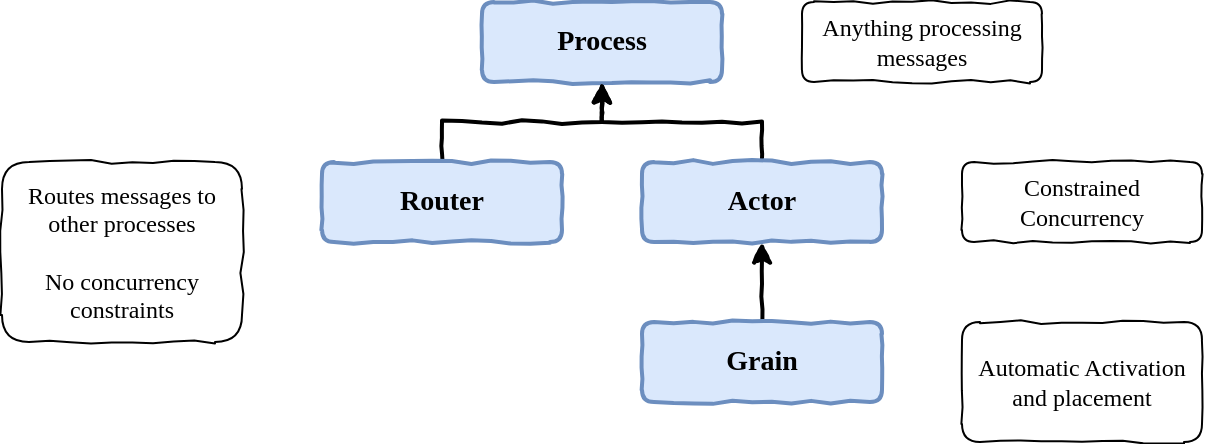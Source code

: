 <mxfile userAgent="Mozilla/5.0 (Windows NT 10.0; Win64; x64) AppleWebKit/537.36 (KHTML, like Gecko) Chrome/55.0.288.87 Safari/537.36" version="6.0.2.8" editor="www.draw.io" type="device"><diagram name="Page-1"><mxGraphModel dx="1046" dy="628" grid="1" gridSize="10" guides="1" tooltips="1" connect="1" arrows="1" fold="1" page="1" pageScale="1" pageWidth="826" pageHeight="1169" background="#ffffff" math="0" shadow="0"><root><mxCell id="0"/><mxCell id="1" parent="0"/><mxCell id="2" value="&lt;div style=&quot;text-align: center&quot;&gt;&lt;b&gt;&lt;font face=&quot;Comic Sans MS&quot; style=&quot;font-size: 14px&quot;&gt;Process&lt;/font&gt;&lt;/b&gt;&lt;/div&gt;" style="rounded=1;whiteSpace=wrap;html=1;shadow=0;comic=1;strokeWidth=2;fillColor=#dae8fc;fontFamily=Verdana;align=center;strokeColor=#6c8ebf;" vertex="1" parent="1"><mxGeometry x="280" y="160" width="120" height="40" as="geometry"/></mxCell><mxCell id="7" style="edgeStyle=orthogonalEdgeStyle;rounded=0;comic=1;html=1;exitX=0.5;exitY=0;entryX=0.5;entryY=1;startArrow=none;startFill=0;jettySize=auto;orthogonalLoop=1;strokeWidth=2;fontFamily=Verdana;" edge="1" parent="1" source="4" target="2"><mxGeometry relative="1" as="geometry"/></mxCell><mxCell id="4" value="&lt;div style=&quot;text-align: center&quot;&gt;&lt;b&gt;&lt;font face=&quot;Comic Sans MS&quot; style=&quot;font-size: 14px&quot;&gt;Actor&lt;/font&gt;&lt;/b&gt;&lt;/div&gt;" style="rounded=1;whiteSpace=wrap;html=1;shadow=0;comic=1;strokeWidth=2;fillColor=#dae8fc;fontFamily=Verdana;align=center;strokeColor=#6c8ebf;" vertex="1" parent="1"><mxGeometry x="360" y="240" width="120" height="40" as="geometry"/></mxCell><mxCell id="6" style="edgeStyle=orthogonalEdgeStyle;rounded=0;comic=1;html=1;exitX=0.5;exitY=0;entryX=0.5;entryY=1;startArrow=none;startFill=0;jettySize=auto;orthogonalLoop=1;strokeWidth=2;fontFamily=Verdana;" edge="1" parent="1" source="5" target="2"><mxGeometry relative="1" as="geometry"><Array as="points"><mxPoint x="260" y="220"/><mxPoint x="340" y="220"/></Array></mxGeometry></mxCell><mxCell id="5" value="&lt;div style=&quot;text-align: center&quot;&gt;&lt;b&gt;&lt;font face=&quot;Comic Sans MS&quot; style=&quot;font-size: 14px&quot;&gt;Router&lt;/font&gt;&lt;/b&gt;&lt;/div&gt;" style="rounded=1;whiteSpace=wrap;html=1;shadow=0;comic=1;strokeWidth=2;fillColor=#dae8fc;fontFamily=Verdana;align=center;strokeColor=#6c8ebf;" vertex="1" parent="1"><mxGeometry x="200" y="240" width="120" height="40" as="geometry"/></mxCell><mxCell id="9" style="edgeStyle=orthogonalEdgeStyle;rounded=0;comic=1;html=1;exitX=0.5;exitY=0;entryX=0.5;entryY=1;startArrow=none;startFill=0;jettySize=auto;orthogonalLoop=1;strokeWidth=2;fontFamily=Verdana;" edge="1" parent="1" source="8" target="4"><mxGeometry relative="1" as="geometry"/></mxCell><mxCell id="8" value="&lt;div style=&quot;text-align: center&quot;&gt;&lt;b&gt;&lt;font face=&quot;Comic Sans MS&quot; style=&quot;font-size: 14px&quot;&gt;Grain&lt;/font&gt;&lt;/b&gt;&lt;/div&gt;" style="rounded=1;whiteSpace=wrap;html=1;shadow=0;comic=1;strokeWidth=2;fillColor=#dae8fc;fontFamily=Verdana;align=center;strokeColor=#6c8ebf;" vertex="1" parent="1"><mxGeometry x="360" y="320" width="120" height="40" as="geometry"/></mxCell><mxCell id="16" value="Automatic Activation and placement" style="whiteSpace=wrap;html=1;rounded=1;shadow=0;comic=1;strokeWidth=1;fillColor=#ffffff;fontFamily=Comic Sans MS;align=center;" vertex="1" parent="1"><mxGeometry x="520" y="320" width="120" height="60" as="geometry"/></mxCell><mxCell id="17" value="Constrained Concurrency" style="whiteSpace=wrap;html=1;rounded=1;shadow=0;comic=1;strokeWidth=1;fillColor=#ffffff;fontFamily=Comic Sans MS;align=center;" vertex="1" parent="1"><mxGeometry x="520" y="240" width="120" height="40" as="geometry"/></mxCell><mxCell id="18" value="Anything processing messages" style="whiteSpace=wrap;html=1;rounded=1;shadow=0;comic=1;strokeWidth=1;fillColor=#ffffff;fontFamily=Comic Sans MS;align=center;" vertex="1" parent="1"><mxGeometry x="440" y="160" width="120" height="40" as="geometry"/></mxCell><mxCell id="19" value="Routes messages to other processes&lt;div&gt;&lt;br&gt;&lt;/div&gt;&lt;div&gt;No concurrency constraints&lt;/div&gt;" style="whiteSpace=wrap;html=1;rounded=1;shadow=0;comic=1;strokeWidth=1;fillColor=#ffffff;fontFamily=Comic Sans MS;align=center;" vertex="1" parent="1"><mxGeometry x="40" y="240" width="120" height="90" as="geometry"/></mxCell></root></mxGraphModel></diagram></mxfile>